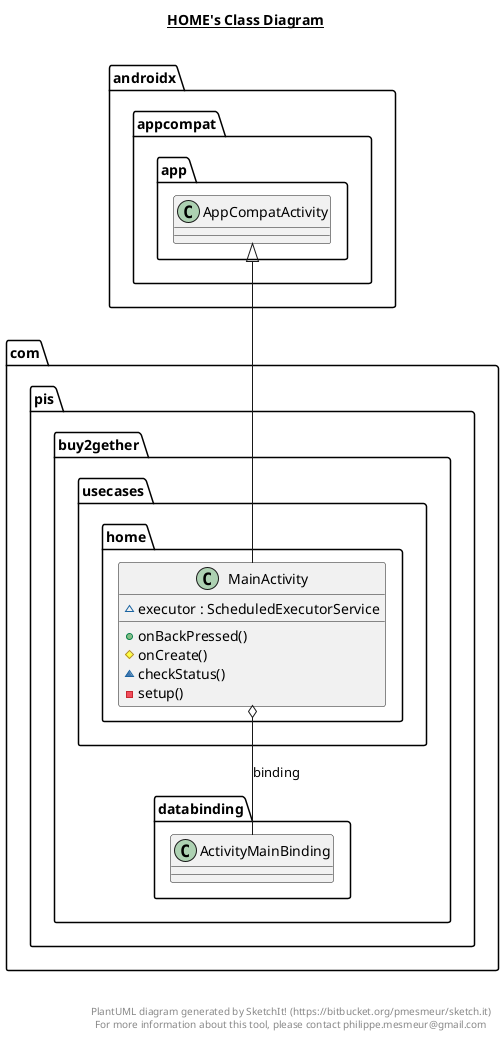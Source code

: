 @startuml

title __HOME's Class Diagram__\n

  namespace com.pis.buy2gether {
    namespace usecases.home {
      class com.pis.buy2gether.usecases.home.MainActivity {
          ~ executor : ScheduledExecutorService
          + onBackPressed()
          # onCreate()
          ~ checkStatus()
          - setup()
      }
    }
  }
  

  com.pis.buy2gether.usecases.home.MainActivity -up-|> androidx.appcompat.app.AppCompatActivity
  com.pis.buy2gether.usecases.home.MainActivity o-- com.pis.buy2gether.databinding.ActivityMainBinding : binding


right footer


PlantUML diagram generated by SketchIt! (https://bitbucket.org/pmesmeur/sketch.it)
For more information about this tool, please contact philippe.mesmeur@gmail.com
endfooter

@enduml
